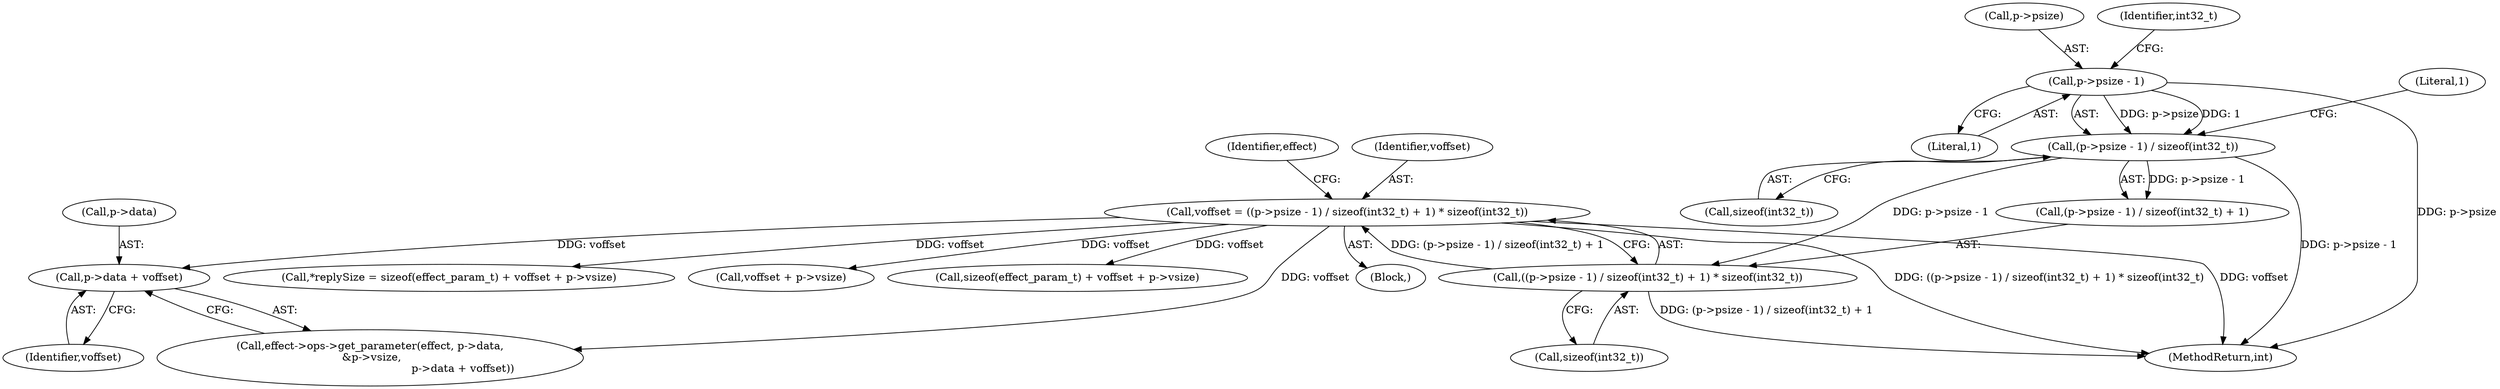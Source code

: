 digraph "0_Android_aeea52da00d210587fb3ed895de3d5f2e0264c88_9@pointer" {
"1000459" [label="(Call,p->data + voffset)"];
"1000424" [label="(Call,voffset = ((p->psize - 1) / sizeof(int32_t) + 1) * sizeof(int32_t))"];
"1000426" [label="(Call,((p->psize - 1) / sizeof(int32_t) + 1) * sizeof(int32_t))"];
"1000428" [label="(Call,(p->psize - 1) / sizeof(int32_t))"];
"1000429" [label="(Call,p->psize - 1)"];
"1000426" [label="(Call,((p->psize - 1) / sizeof(int32_t) + 1) * sizeof(int32_t))"];
"1000442" [label="(Identifier,effect)"];
"1000436" [label="(Literal,1)"];
"1000463" [label="(Identifier,voffset)"];
"1000430" [label="(Call,p->psize)"];
"1000427" [label="(Call,(p->psize - 1) / sizeof(int32_t) + 1)"];
"1000435" [label="(Identifier,int32_t)"];
"1000433" [label="(Literal,1)"];
"1000434" [label="(Call,sizeof(int32_t))"];
"1001318" [label="(MethodReturn,int)"];
"1000464" [label="(Call,*replySize = sizeof(effect_param_t) + voffset + p->vsize)"];
"1000470" [label="(Call,voffset + p->vsize)"];
"1000428" [label="(Call,(p->psize - 1) / sizeof(int32_t))"];
"1000437" [label="(Call,sizeof(int32_t))"];
"1000459" [label="(Call,p->data + voffset)"];
"1000467" [label="(Call,sizeof(effect_param_t) + voffset + p->vsize)"];
"1000460" [label="(Call,p->data)"];
"1000450" [label="(Call,effect->ops->get_parameter(effect, p->data,\n &p->vsize,\n                                                       p->data + voffset))"];
"1000424" [label="(Call,voffset = ((p->psize - 1) / sizeof(int32_t) + 1) * sizeof(int32_t))"];
"1000360" [label="(Block,)"];
"1000425" [label="(Identifier,voffset)"];
"1000429" [label="(Call,p->psize - 1)"];
"1000459" -> "1000450"  [label="AST: "];
"1000459" -> "1000463"  [label="CFG: "];
"1000460" -> "1000459"  [label="AST: "];
"1000463" -> "1000459"  [label="AST: "];
"1000450" -> "1000459"  [label="CFG: "];
"1000424" -> "1000459"  [label="DDG: voffset"];
"1000424" -> "1000360"  [label="AST: "];
"1000424" -> "1000426"  [label="CFG: "];
"1000425" -> "1000424"  [label="AST: "];
"1000426" -> "1000424"  [label="AST: "];
"1000442" -> "1000424"  [label="CFG: "];
"1000424" -> "1001318"  [label="DDG: ((p->psize - 1) / sizeof(int32_t) + 1) * sizeof(int32_t)"];
"1000424" -> "1001318"  [label="DDG: voffset"];
"1000426" -> "1000424"  [label="DDG: (p->psize - 1) / sizeof(int32_t) + 1"];
"1000424" -> "1000450"  [label="DDG: voffset"];
"1000424" -> "1000464"  [label="DDG: voffset"];
"1000424" -> "1000467"  [label="DDG: voffset"];
"1000424" -> "1000470"  [label="DDG: voffset"];
"1000426" -> "1000437"  [label="CFG: "];
"1000427" -> "1000426"  [label="AST: "];
"1000437" -> "1000426"  [label="AST: "];
"1000426" -> "1001318"  [label="DDG: (p->psize - 1) / sizeof(int32_t) + 1"];
"1000428" -> "1000426"  [label="DDG: p->psize - 1"];
"1000428" -> "1000427"  [label="AST: "];
"1000428" -> "1000434"  [label="CFG: "];
"1000429" -> "1000428"  [label="AST: "];
"1000434" -> "1000428"  [label="AST: "];
"1000436" -> "1000428"  [label="CFG: "];
"1000428" -> "1001318"  [label="DDG: p->psize - 1"];
"1000428" -> "1000427"  [label="DDG: p->psize - 1"];
"1000429" -> "1000428"  [label="DDG: p->psize"];
"1000429" -> "1000428"  [label="DDG: 1"];
"1000429" -> "1000433"  [label="CFG: "];
"1000430" -> "1000429"  [label="AST: "];
"1000433" -> "1000429"  [label="AST: "];
"1000435" -> "1000429"  [label="CFG: "];
"1000429" -> "1001318"  [label="DDG: p->psize"];
}
